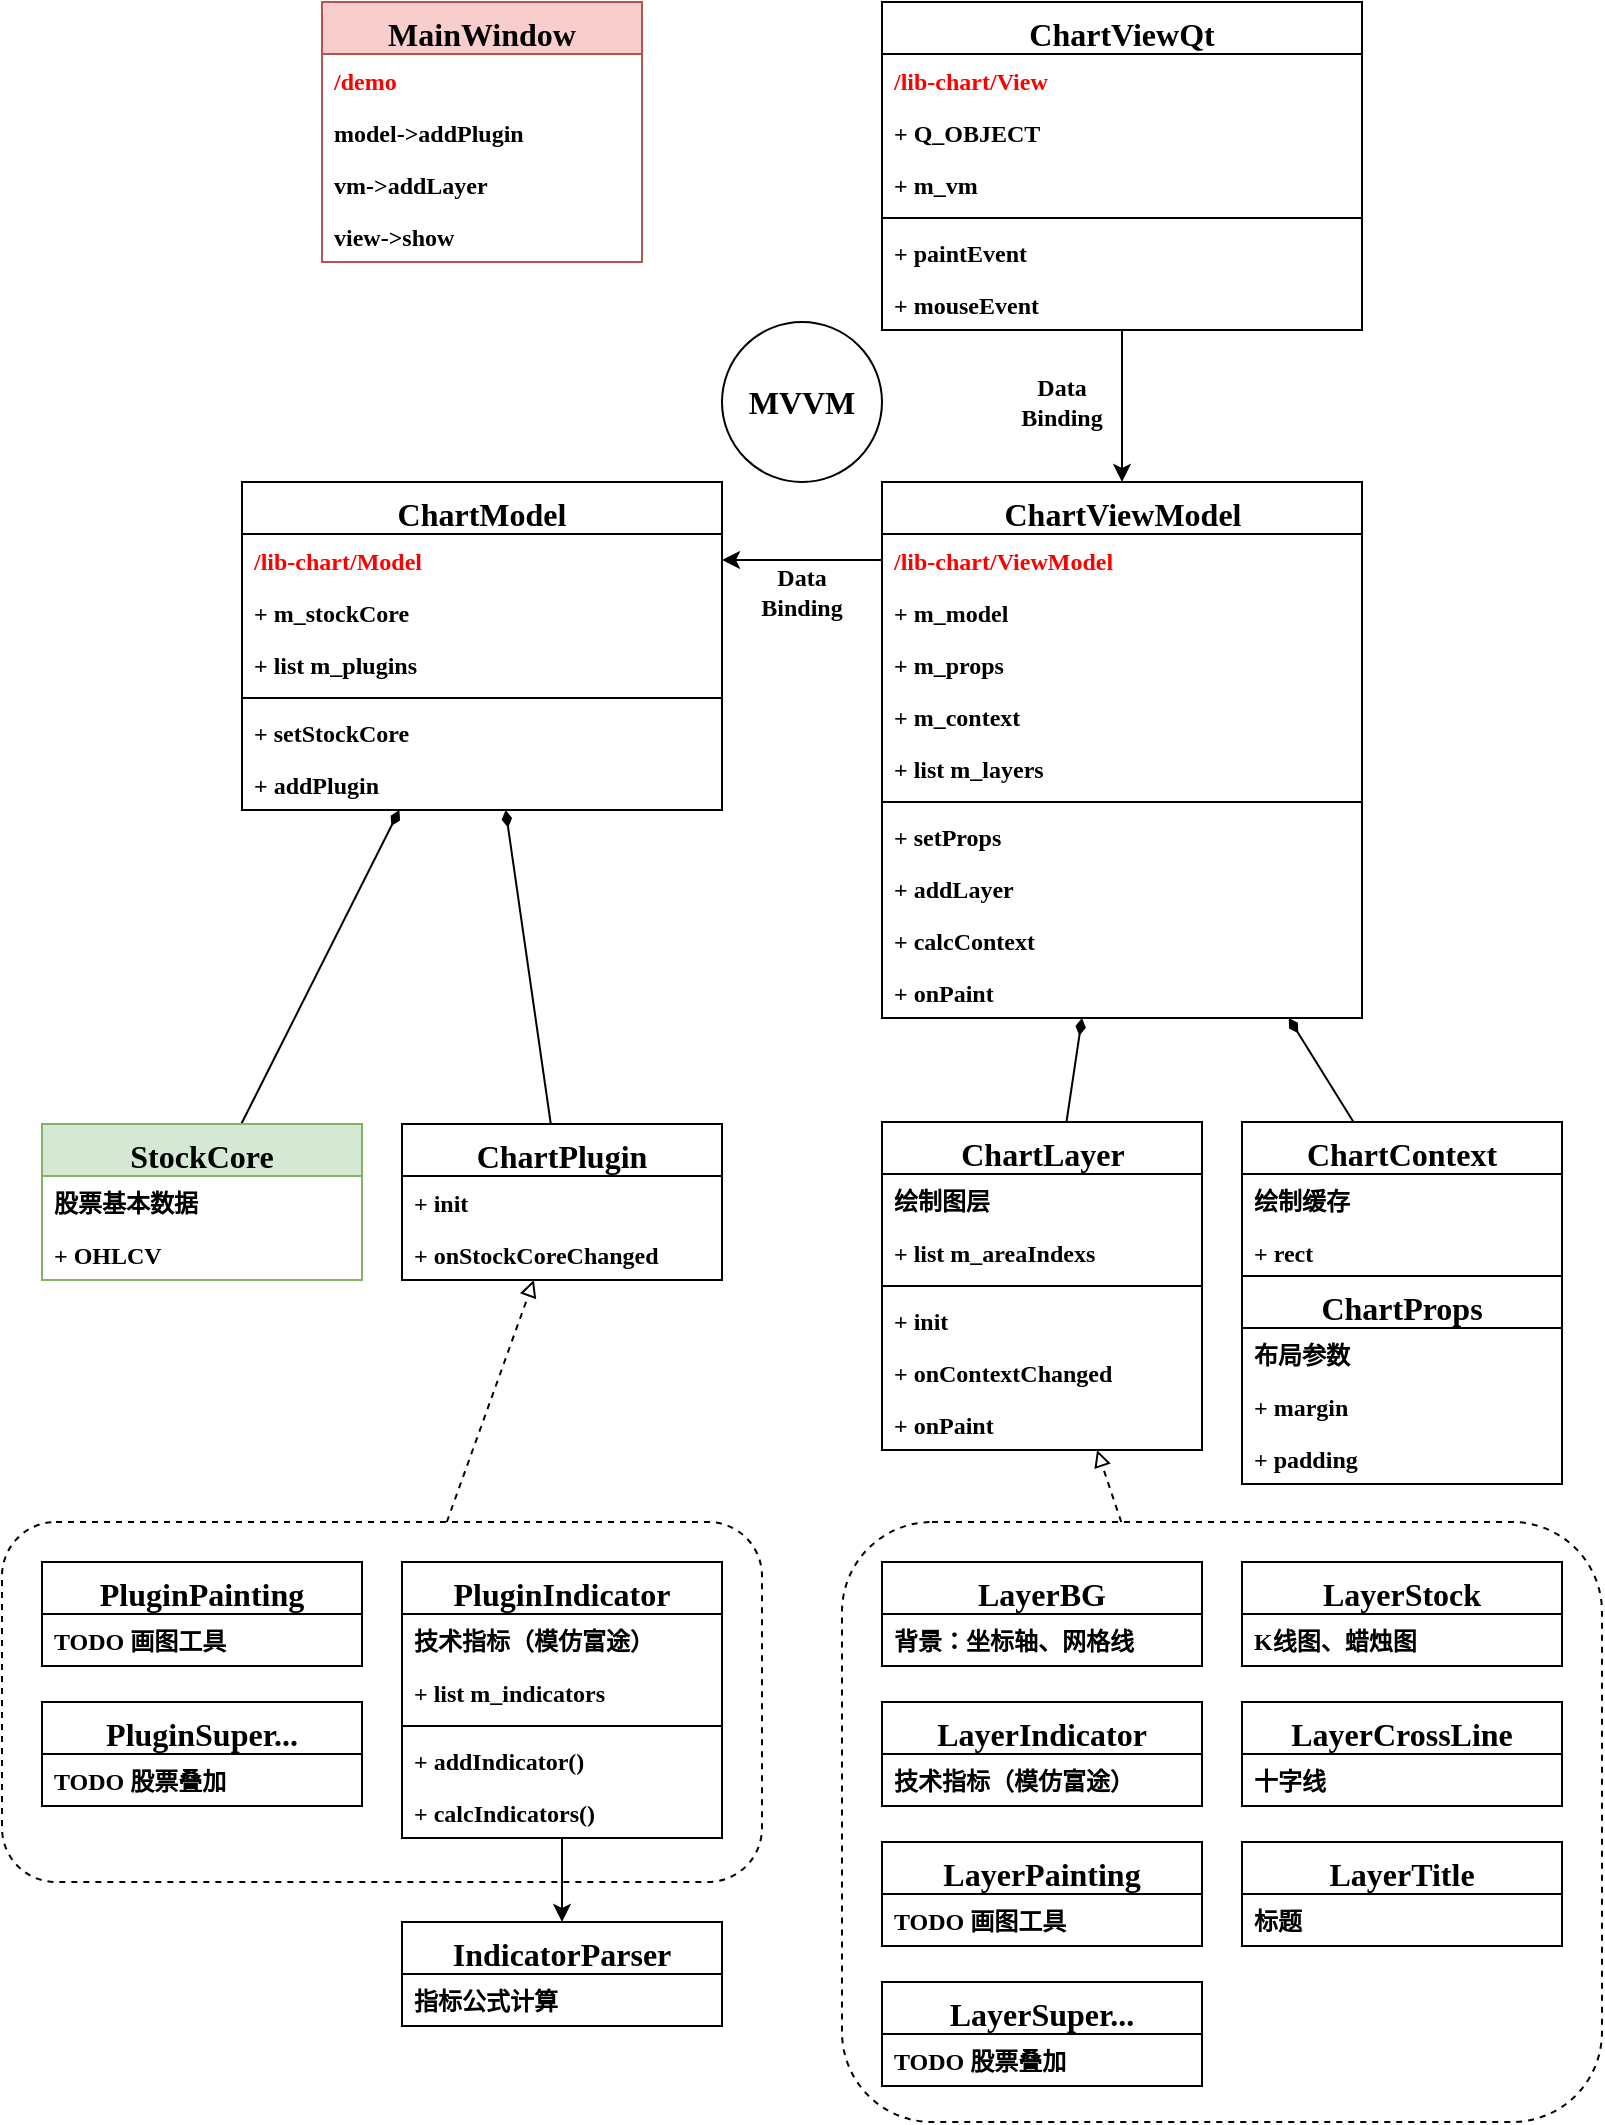 <mxfile version="20.8.16" type="device"><diagram id="OxLUvv9R1Q_fNie7g9IL" name="第 1 页"><mxGraphModel dx="1339" dy="868" grid="1" gridSize="10" guides="1" tooltips="1" connect="1" arrows="1" fold="1" page="1" pageScale="1" pageWidth="827" pageHeight="1169" background="#ffffff" math="0" shadow="0"><root><mxCell id="0"/><mxCell id="1" parent="0"/><mxCell id="dZIWXUb1Ma_gfkpm0XGD-40" style="edgeStyle=none;rounded=0;orthogonalLoop=1;jettySize=auto;html=1;dashed=1;endArrow=block;endFill=0;fontFamily=微软雅黑;fontStyle=1" parent="1" source="Jx--1LyCdlOMn9CfVuIm-120" target="Jx--1LyCdlOMn9CfVuIm-84" edge="1"><mxGeometry relative="1" as="geometry"/></mxCell><mxCell id="Jx--1LyCdlOMn9CfVuIm-120" value="" style="rounded=1;whiteSpace=wrap;html=1;labelBackgroundColor=none;dashed=1;fontFamily=微软雅黑;fontStyle=1;fillColor=none;" parent="1" vertex="1"><mxGeometry x="460" y="800" width="380" height="300" as="geometry"/></mxCell><mxCell id="dZIWXUb1Ma_gfkpm0XGD-38" style="edgeStyle=none;rounded=0;orthogonalLoop=1;jettySize=auto;html=1;endArrow=block;endFill=0;dashed=1;fontFamily=微软雅黑;fontStyle=1" parent="1" source="Jx--1LyCdlOMn9CfVuIm-77" target="x92rDyIkl2Hdk8rhzTcv-103" edge="1"><mxGeometry relative="1" as="geometry"/></mxCell><mxCell id="Jx--1LyCdlOMn9CfVuIm-77" value="" style="rounded=1;whiteSpace=wrap;html=1;labelBackgroundColor=none;dashed=1;fontFamily=微软雅黑;fontStyle=1;fillColor=none;" parent="1" vertex="1"><mxGeometry x="40" y="800" width="380" height="180" as="geometry"/></mxCell><mxCell id="x92rDyIkl2Hdk8rhzTcv-42" value="ChartModel" style="swimlane;fontStyle=1;align=center;verticalAlign=top;childLayout=stackLayout;horizontal=1;startSize=26;horizontalStack=0;resizeParent=1;resizeParentMax=0;resizeLast=0;collapsible=1;marginBottom=0;fontSize=16;fontFamily=微软雅黑;" parent="1" vertex="1"><mxGeometry x="160" y="280" width="240" height="164" as="geometry"/></mxCell><mxCell id="x92rDyIkl2Hdk8rhzTcv-43" value="/lib-chart/Model" style="text;align=left;verticalAlign=top;spacingLeft=4;spacingRight=4;overflow=hidden;rotatable=0;points=[[0,0.5],[1,0.5]];portConstraint=eastwest;fontColor=#FF0000;fontFamily=微软雅黑;fontStyle=1" parent="x92rDyIkl2Hdk8rhzTcv-42" vertex="1"><mxGeometry y="26" width="240" height="26" as="geometry"/></mxCell><mxCell id="h1DoYMgi9d51SoZy6B5H-12" value="+ m_stockCore" style="text;align=left;verticalAlign=top;spacingLeft=4;spacingRight=4;overflow=hidden;rotatable=0;points=[[0,0.5],[1,0.5]];portConstraint=eastwest;fontFamily=微软雅黑;fontStyle=1" parent="x92rDyIkl2Hdk8rhzTcv-42" vertex="1"><mxGeometry y="52" width="240" height="26" as="geometry"/></mxCell><mxCell id="x92rDyIkl2Hdk8rhzTcv-47" value="+ list m_plugins" style="text;align=left;verticalAlign=top;spacingLeft=4;spacingRight=4;overflow=hidden;rotatable=0;points=[[0,0.5],[1,0.5]];portConstraint=eastwest;fontFamily=微软雅黑;fontStyle=1" parent="x92rDyIkl2Hdk8rhzTcv-42" vertex="1"><mxGeometry y="78" width="240" height="26" as="geometry"/></mxCell><mxCell id="x92rDyIkl2Hdk8rhzTcv-44" value="" style="line;strokeWidth=1;align=left;verticalAlign=middle;spacingTop=-1;spacingLeft=3;spacingRight=3;rotatable=0;labelPosition=right;points=[];portConstraint=eastwest;fontFamily=微软雅黑;fontStyle=1" parent="x92rDyIkl2Hdk8rhzTcv-42" vertex="1"><mxGeometry y="104" width="240" height="8" as="geometry"/></mxCell><mxCell id="Jx--1LyCdlOMn9CfVuIm-8" value="+ setStockCore" style="text;align=left;verticalAlign=top;spacingLeft=4;spacingRight=4;overflow=hidden;rotatable=0;points=[[0,0.5],[1,0.5]];portConstraint=eastwest;fontFamily=微软雅黑;fontStyle=1" parent="x92rDyIkl2Hdk8rhzTcv-42" vertex="1"><mxGeometry y="112" width="240" height="26" as="geometry"/></mxCell><mxCell id="Jx--1LyCdlOMn9CfVuIm-9" value="+ addPlugin" style="text;align=left;verticalAlign=top;spacingLeft=4;spacingRight=4;overflow=hidden;rotatable=0;points=[[0,0.5],[1,0.5]];portConstraint=eastwest;fontFamily=微软雅黑;fontStyle=1" parent="x92rDyIkl2Hdk8rhzTcv-42" vertex="1"><mxGeometry y="138" width="240" height="26" as="geometry"/></mxCell><mxCell id="dZIWXUb1Ma_gfkpm0XGD-36" style="edgeStyle=none;rounded=0;orthogonalLoop=1;jettySize=auto;html=1;endArrow=diamondThin;endFill=1;fontFamily=微软雅黑;fontStyle=1" parent="1" source="x92rDyIkl2Hdk8rhzTcv-52" target="x92rDyIkl2Hdk8rhzTcv-139" edge="1"><mxGeometry relative="1" as="geometry"/></mxCell><mxCell id="x92rDyIkl2Hdk8rhzTcv-52" value="ChartContext" style="swimlane;fontStyle=1;align=center;verticalAlign=top;childLayout=stackLayout;horizontal=1;startSize=26;horizontalStack=0;resizeParent=1;resizeParentMax=0;resizeLast=0;collapsible=1;marginBottom=0;fontSize=16;fontFamily=微软雅黑;" parent="1" vertex="1"><mxGeometry x="660" y="600" width="160" height="78" as="geometry"/></mxCell><mxCell id="x92rDyIkl2Hdk8rhzTcv-53" value="绘制缓存" style="text;align=left;verticalAlign=top;spacingLeft=4;spacingRight=4;overflow=hidden;rotatable=0;points=[[0,0.5],[1,0.5]];portConstraint=eastwest;fontFamily=微软雅黑;fontStyle=1" parent="x92rDyIkl2Hdk8rhzTcv-52" vertex="1"><mxGeometry y="26" width="160" height="26" as="geometry"/></mxCell><mxCell id="Jx--1LyCdlOMn9CfVuIm-75" value="+ rect" style="text;align=left;verticalAlign=top;spacingLeft=4;spacingRight=4;overflow=hidden;rotatable=0;points=[[0,0.5],[1,0.5]];portConstraint=eastwest;fontFamily=微软雅黑;fontStyle=1" parent="x92rDyIkl2Hdk8rhzTcv-52" vertex="1"><mxGeometry y="52" width="160" height="26" as="geometry"/></mxCell><mxCell id="x92rDyIkl2Hdk8rhzTcv-89" value="ChartProps" style="swimlane;fontStyle=1;align=center;verticalAlign=top;childLayout=stackLayout;horizontal=1;startSize=26;horizontalStack=0;resizeParent=1;resizeParentMax=0;resizeLast=0;collapsible=1;marginBottom=0;fontSize=16;fontFamily=微软雅黑;" parent="1" vertex="1"><mxGeometry x="660" y="677" width="160" height="104" as="geometry"/></mxCell><mxCell id="x92rDyIkl2Hdk8rhzTcv-91" value="布局参数" style="text;align=left;verticalAlign=top;spacingLeft=4;spacingRight=4;overflow=hidden;rotatable=0;points=[[0,0.5],[1,0.5]];portConstraint=eastwest;fontFamily=微软雅黑;fontStyle=1" parent="x92rDyIkl2Hdk8rhzTcv-89" vertex="1"><mxGeometry y="26" width="160" height="26" as="geometry"/></mxCell><mxCell id="Jx--1LyCdlOMn9CfVuIm-74" value="+ margin" style="text;align=left;verticalAlign=top;spacingLeft=4;spacingRight=4;overflow=hidden;rotatable=0;points=[[0,0.5],[1,0.5]];portConstraint=eastwest;fontFamily=微软雅黑;fontStyle=1" parent="x92rDyIkl2Hdk8rhzTcv-89" vertex="1"><mxGeometry y="52" width="160" height="26" as="geometry"/></mxCell><mxCell id="Jx--1LyCdlOMn9CfVuIm-18" value="+ padding" style="text;align=left;verticalAlign=top;spacingLeft=4;spacingRight=4;overflow=hidden;rotatable=0;points=[[0,0.5],[1,0.5]];portConstraint=eastwest;fontFamily=微软雅黑;fontStyle=1" parent="x92rDyIkl2Hdk8rhzTcv-89" vertex="1"><mxGeometry y="78" width="160" height="26" as="geometry"/></mxCell><mxCell id="dZIWXUb1Ma_gfkpm0XGD-33" style="edgeStyle=none;rounded=0;orthogonalLoop=1;jettySize=auto;html=1;endArrow=diamondThin;endFill=1;fontFamily=微软雅黑;fontStyle=1" parent="1" source="x92rDyIkl2Hdk8rhzTcv-103" target="x92rDyIkl2Hdk8rhzTcv-42" edge="1"><mxGeometry relative="1" as="geometry"/></mxCell><mxCell id="x92rDyIkl2Hdk8rhzTcv-103" value="ChartPlugin" style="swimlane;fontStyle=1;align=center;verticalAlign=top;childLayout=stackLayout;horizontal=1;startSize=26;horizontalStack=0;resizeParent=1;resizeParentMax=0;resizeLast=0;collapsible=1;marginBottom=0;fontSize=16;fontFamily=微软雅黑;" parent="1" vertex="1"><mxGeometry x="240" y="601" width="160" height="78" as="geometry"/></mxCell><mxCell id="Jx--1LyCdlOMn9CfVuIm-72" value="+ init" style="text;align=left;verticalAlign=top;spacingLeft=4;spacingRight=4;overflow=hidden;rotatable=0;points=[[0,0.5],[1,0.5]];portConstraint=eastwest;fontFamily=微软雅黑;fontStyle=1" parent="x92rDyIkl2Hdk8rhzTcv-103" vertex="1"><mxGeometry y="26" width="160" height="26" as="geometry"/></mxCell><mxCell id="x92rDyIkl2Hdk8rhzTcv-108" value="+ onStockCoreChanged" style="text;align=left;verticalAlign=top;spacingLeft=4;spacingRight=4;overflow=hidden;rotatable=0;points=[[0,0.5],[1,0.5]];portConstraint=eastwest;fontFamily=微软雅黑;fontStyle=1" parent="x92rDyIkl2Hdk8rhzTcv-103" vertex="1"><mxGeometry y="52" width="160" height="26" as="geometry"/></mxCell><mxCell id="dZIWXUb1Ma_gfkpm0XGD-34" style="edgeStyle=none;rounded=0;orthogonalLoop=1;jettySize=auto;html=1;endArrow=diamondThin;endFill=1;fontFamily=微软雅黑;fontStyle=1" parent="1" source="x92rDyIkl2Hdk8rhzTcv-112" target="x92rDyIkl2Hdk8rhzTcv-42" edge="1"><mxGeometry relative="1" as="geometry"/></mxCell><mxCell id="x92rDyIkl2Hdk8rhzTcv-112" value="StockCore" style="swimlane;fontStyle=1;align=center;verticalAlign=top;childLayout=stackLayout;horizontal=1;startSize=26;horizontalStack=0;resizeParent=1;resizeParentMax=0;resizeLast=0;collapsible=1;marginBottom=0;fontSize=16;fillColor=#d5e8d4;strokeColor=#82b366;fontFamily=微软雅黑;" parent="1" vertex="1"><mxGeometry x="60" y="601" width="160" height="78" as="geometry"/></mxCell><mxCell id="x92rDyIkl2Hdk8rhzTcv-113" value="股票基本数据" style="text;align=left;verticalAlign=top;spacingLeft=4;spacingRight=4;overflow=hidden;rotatable=0;points=[[0,0.5],[1,0.5]];portConstraint=eastwest;fontFamily=微软雅黑;fontStyle=1" parent="x92rDyIkl2Hdk8rhzTcv-112" vertex="1"><mxGeometry y="26" width="160" height="26" as="geometry"/></mxCell><mxCell id="Jx--1LyCdlOMn9CfVuIm-73" value="+ OHLCV" style="text;align=left;verticalAlign=top;spacingLeft=4;spacingRight=4;overflow=hidden;rotatable=0;points=[[0,0.5],[1,0.5]];portConstraint=eastwest;fontFamily=微软雅黑;fontStyle=1" parent="x92rDyIkl2Hdk8rhzTcv-112" vertex="1"><mxGeometry y="52" width="160" height="26" as="geometry"/></mxCell><mxCell id="x92rDyIkl2Hdk8rhzTcv-139" value="ChartViewModel" style="swimlane;fontStyle=1;align=center;verticalAlign=top;childLayout=stackLayout;horizontal=1;startSize=26;horizontalStack=0;resizeParent=1;resizeParentMax=0;resizeLast=0;collapsible=1;marginBottom=0;fontSize=16;html=1;fontFamily=微软雅黑;" parent="1" vertex="1"><mxGeometry x="480" y="280" width="240" height="268" as="geometry"/></mxCell><mxCell id="h1DoYMgi9d51SoZy6B5H-13" value="/lib-chart/ViewModel" style="text;align=left;verticalAlign=top;spacingLeft=4;spacingRight=4;overflow=hidden;rotatable=0;points=[[0,0.5],[1,0.5]];portConstraint=eastwest;fontColor=#FF0000;fontFamily=微软雅黑;fontStyle=1" parent="x92rDyIkl2Hdk8rhzTcv-139" vertex="1"><mxGeometry y="26" width="240" height="26" as="geometry"/></mxCell><mxCell id="x92rDyIkl2Hdk8rhzTcv-140" value="+ m_model" style="text;align=left;verticalAlign=top;spacingLeft=4;spacingRight=4;overflow=hidden;rotatable=0;points=[[0,0.5],[1,0.5]];portConstraint=eastwest;fontFamily=微软雅黑;fontStyle=1" parent="x92rDyIkl2Hdk8rhzTcv-139" vertex="1"><mxGeometry y="52" width="240" height="26" as="geometry"/></mxCell><mxCell id="Jx--1LyCdlOMn9CfVuIm-16" value="+ m_props" style="text;align=left;verticalAlign=top;spacingLeft=4;spacingRight=4;overflow=hidden;rotatable=0;points=[[0,0.5],[1,0.5]];portConstraint=eastwest;fontFamily=微软雅黑;fontStyle=1" parent="x92rDyIkl2Hdk8rhzTcv-139" vertex="1"><mxGeometry y="78" width="240" height="26" as="geometry"/></mxCell><mxCell id="Jx--1LyCdlOMn9CfVuIm-17" value="+ m_context" style="text;align=left;verticalAlign=top;spacingLeft=4;spacingRight=4;overflow=hidden;rotatable=0;points=[[0,0.5],[1,0.5]];portConstraint=eastwest;fontFamily=微软雅黑;fontStyle=1" parent="x92rDyIkl2Hdk8rhzTcv-139" vertex="1"><mxGeometry y="104" width="240" height="26" as="geometry"/></mxCell><mxCell id="Jx--1LyCdlOMn9CfVuIm-22" value="+ list m_layers" style="text;align=left;verticalAlign=top;spacingLeft=4;spacingRight=4;overflow=hidden;rotatable=0;points=[[0,0.5],[1,0.5]];portConstraint=eastwest;fontFamily=微软雅黑;fontStyle=1" parent="x92rDyIkl2Hdk8rhzTcv-139" vertex="1"><mxGeometry y="130" width="240" height="26" as="geometry"/></mxCell><mxCell id="x92rDyIkl2Hdk8rhzTcv-141" value="" style="line;strokeWidth=1;align=left;verticalAlign=middle;spacingTop=-1;spacingLeft=3;spacingRight=3;rotatable=0;labelPosition=right;points=[];portConstraint=eastwest;fontFamily=微软雅黑;fontStyle=1" parent="x92rDyIkl2Hdk8rhzTcv-139" vertex="1"><mxGeometry y="156" width="240" height="8" as="geometry"/></mxCell><mxCell id="x92rDyIkl2Hdk8rhzTcv-143" value="+ setProps" style="text;align=left;verticalAlign=top;spacingLeft=4;spacingRight=4;overflow=hidden;rotatable=0;points=[[0,0.5],[1,0.5]];portConstraint=eastwest;fontFamily=微软雅黑;fontStyle=1" parent="x92rDyIkl2Hdk8rhzTcv-139" vertex="1"><mxGeometry y="164" width="240" height="26" as="geometry"/></mxCell><mxCell id="Jx--1LyCdlOMn9CfVuIm-35" value="+ addLayer" style="text;align=left;verticalAlign=top;spacingLeft=4;spacingRight=4;overflow=hidden;rotatable=0;points=[[0,0.5],[1,0.5]];portConstraint=eastwest;fontFamily=微软雅黑;fontStyle=1" parent="x92rDyIkl2Hdk8rhzTcv-139" vertex="1"><mxGeometry y="190" width="240" height="26" as="geometry"/></mxCell><mxCell id="Jx--1LyCdlOMn9CfVuIm-36" value="+ calcContext" style="text;align=left;verticalAlign=top;spacingLeft=4;spacingRight=4;overflow=hidden;rotatable=0;points=[[0,0.5],[1,0.5]];portConstraint=eastwest;fontFamily=微软雅黑;fontStyle=1" parent="x92rDyIkl2Hdk8rhzTcv-139" vertex="1"><mxGeometry y="216" width="240" height="26" as="geometry"/></mxCell><mxCell id="Jx--1LyCdlOMn9CfVuIm-37" value="+ onPaint" style="text;align=left;verticalAlign=top;spacingLeft=4;spacingRight=4;overflow=hidden;rotatable=0;points=[[0,0.5],[1,0.5]];portConstraint=eastwest;fontFamily=微软雅黑;fontStyle=1" parent="x92rDyIkl2Hdk8rhzTcv-139" vertex="1"><mxGeometry y="242" width="240" height="26" as="geometry"/></mxCell><mxCell id="Jx--1LyCdlOMn9CfVuIm-81" style="edgeStyle=none;rounded=0;orthogonalLoop=1;jettySize=auto;html=1;fontColor=#000000;startArrow=none;startFill=0;fontFamily=微软雅黑;fontStyle=1" parent="1" source="Jx--1LyCdlOMn9CfVuIm-57" target="Jx--1LyCdlOMn9CfVuIm-79" edge="1"><mxGeometry relative="1" as="geometry"/></mxCell><mxCell id="Jx--1LyCdlOMn9CfVuIm-57" value="PluginIndicator" style="swimlane;fontStyle=1;align=center;verticalAlign=top;childLayout=stackLayout;horizontal=1;startSize=26;horizontalStack=0;resizeParent=1;resizeParentMax=0;resizeLast=0;collapsible=1;marginBottom=0;fontSize=16;fontFamily=微软雅黑;" parent="1" vertex="1"><mxGeometry x="240" y="820" width="160" height="138" as="geometry"/></mxCell><mxCell id="Jx--1LyCdlOMn9CfVuIm-58" value="技术指标（模仿富途）" style="text;align=left;verticalAlign=top;spacingLeft=4;spacingRight=4;overflow=hidden;rotatable=0;points=[[0,0.5],[1,0.5]];portConstraint=eastwest;fontFamily=微软雅黑;fontStyle=1" parent="Jx--1LyCdlOMn9CfVuIm-57" vertex="1"><mxGeometry y="26" width="160" height="26" as="geometry"/></mxCell><mxCell id="Jx--1LyCdlOMn9CfVuIm-71" value="+ list m_indicators" style="text;align=left;verticalAlign=top;spacingLeft=4;spacingRight=4;overflow=hidden;rotatable=0;points=[[0,0.5],[1,0.5]];portConstraint=eastwest;fontFamily=微软雅黑;fontStyle=1" parent="Jx--1LyCdlOMn9CfVuIm-57" vertex="1"><mxGeometry y="52" width="160" height="26" as="geometry"/></mxCell><mxCell id="Jx--1LyCdlOMn9CfVuIm-59" value="" style="line;strokeWidth=1;align=left;verticalAlign=middle;spacingTop=-1;spacingLeft=3;spacingRight=3;rotatable=0;labelPosition=right;points=[];portConstraint=eastwest;fontFamily=微软雅黑;fontStyle=1" parent="Jx--1LyCdlOMn9CfVuIm-57" vertex="1"><mxGeometry y="78" width="160" height="8" as="geometry"/></mxCell><mxCell id="Jx--1LyCdlOMn9CfVuIm-60" value="+ addIndicator()" style="text;align=left;verticalAlign=top;spacingLeft=4;spacingRight=4;overflow=hidden;rotatable=0;points=[[0,0.5],[1,0.5]];portConstraint=eastwest;fontFamily=微软雅黑;fontStyle=1" parent="Jx--1LyCdlOMn9CfVuIm-57" vertex="1"><mxGeometry y="86" width="160" height="26" as="geometry"/></mxCell><mxCell id="Jx--1LyCdlOMn9CfVuIm-62" value="+ calcIndicators()" style="text;align=left;verticalAlign=top;spacingLeft=4;spacingRight=4;overflow=hidden;rotatable=0;points=[[0,0.5],[1,0.5]];portConstraint=eastwest;fontFamily=微软雅黑;fontStyle=1" parent="Jx--1LyCdlOMn9CfVuIm-57" vertex="1"><mxGeometry y="112" width="160" height="26" as="geometry"/></mxCell><mxCell id="Jx--1LyCdlOMn9CfVuIm-63" value="PluginPainting" style="swimlane;fontStyle=1;align=center;verticalAlign=top;childLayout=stackLayout;horizontal=1;startSize=26;horizontalStack=0;resizeParent=1;resizeParentMax=0;resizeLast=0;collapsible=1;marginBottom=0;fontSize=16;fontFamily=微软雅黑;" parent="1" vertex="1"><mxGeometry x="60" y="820" width="160" height="52" as="geometry"/></mxCell><mxCell id="Jx--1LyCdlOMn9CfVuIm-64" value="TODO 画图工具" style="text;align=left;verticalAlign=top;spacingLeft=4;spacingRight=4;overflow=hidden;rotatable=0;points=[[0,0.5],[1,0.5]];portConstraint=eastwest;fontFamily=微软雅黑;fontStyle=1" parent="Jx--1LyCdlOMn9CfVuIm-63" vertex="1"><mxGeometry y="26" width="160" height="26" as="geometry"/></mxCell><mxCell id="Jx--1LyCdlOMn9CfVuIm-66" value="PluginSuper..." style="swimlane;fontStyle=1;align=center;verticalAlign=top;childLayout=stackLayout;horizontal=1;startSize=26;horizontalStack=0;resizeParent=1;resizeParentMax=0;resizeLast=0;collapsible=1;marginBottom=0;fontSize=16;fontFamily=微软雅黑;" parent="1" vertex="1"><mxGeometry x="60" y="890" width="160" height="52" as="geometry"/></mxCell><mxCell id="Jx--1LyCdlOMn9CfVuIm-67" value="TODO 股票叠加" style="text;align=left;verticalAlign=top;spacingLeft=4;spacingRight=4;overflow=hidden;rotatable=0;points=[[0,0.5],[1,0.5]];portConstraint=eastwest;fontFamily=微软雅黑;fontStyle=1" parent="Jx--1LyCdlOMn9CfVuIm-66" vertex="1"><mxGeometry y="26" width="160" height="26" as="geometry"/></mxCell><mxCell id="Jx--1LyCdlOMn9CfVuIm-79" value="IndicatorParser" style="swimlane;fontStyle=1;align=center;verticalAlign=top;childLayout=stackLayout;horizontal=1;startSize=26;horizontalStack=0;resizeParent=1;resizeParentMax=0;resizeLast=0;collapsible=1;marginBottom=0;fontSize=16;fontFamily=微软雅黑;" parent="1" vertex="1"><mxGeometry x="240" y="1000" width="160" height="52" as="geometry"/></mxCell><mxCell id="Jx--1LyCdlOMn9CfVuIm-80" value="指标公式计算" style="text;align=left;verticalAlign=top;spacingLeft=4;spacingRight=4;overflow=hidden;rotatable=0;points=[[0,0.5],[1,0.5]];portConstraint=eastwest;fontFamily=微软雅黑;fontStyle=1" parent="Jx--1LyCdlOMn9CfVuIm-79" vertex="1"><mxGeometry y="26" width="160" height="26" as="geometry"/></mxCell><mxCell id="dZIWXUb1Ma_gfkpm0XGD-35" style="edgeStyle=none;rounded=0;orthogonalLoop=1;jettySize=auto;html=1;endArrow=diamondThin;endFill=1;fontFamily=微软雅黑;fontStyle=1" parent="1" source="Jx--1LyCdlOMn9CfVuIm-84" target="x92rDyIkl2Hdk8rhzTcv-139" edge="1"><mxGeometry relative="1" as="geometry"/></mxCell><mxCell id="Jx--1LyCdlOMn9CfVuIm-84" value="ChartLayer" style="swimlane;fontStyle=1;align=center;verticalAlign=top;childLayout=stackLayout;horizontal=1;startSize=26;horizontalStack=0;resizeParent=1;resizeParentMax=0;resizeLast=0;collapsible=1;marginBottom=0;fontSize=16;html=1;fontFamily=微软雅黑;" parent="1" vertex="1"><mxGeometry x="480" y="600" width="160" height="164" as="geometry"/></mxCell><mxCell id="Jx--1LyCdlOMn9CfVuIm-85" value="绘制图层" style="text;align=left;verticalAlign=top;spacingLeft=4;spacingRight=4;overflow=hidden;rotatable=0;points=[[0,0.5],[1,0.5]];portConstraint=eastwest;fontFamily=微软雅黑;fontStyle=1" parent="Jx--1LyCdlOMn9CfVuIm-84" vertex="1"><mxGeometry y="26" width="160" height="26" as="geometry"/></mxCell><mxCell id="Jx--1LyCdlOMn9CfVuIm-86" value="+ list m_areaIndexs" style="text;align=left;verticalAlign=top;spacingLeft=4;spacingRight=4;overflow=hidden;rotatable=0;points=[[0,0.5],[1,0.5]];portConstraint=eastwest;fontFamily=微软雅黑;fontStyle=1" parent="Jx--1LyCdlOMn9CfVuIm-84" vertex="1"><mxGeometry y="52" width="160" height="26" as="geometry"/></mxCell><mxCell id="Jx--1LyCdlOMn9CfVuIm-89" value="" style="line;strokeWidth=1;align=left;verticalAlign=middle;spacingTop=-1;spacingLeft=3;spacingRight=3;rotatable=0;labelPosition=right;points=[];portConstraint=eastwest;fontFamily=微软雅黑;fontStyle=1" parent="Jx--1LyCdlOMn9CfVuIm-84" vertex="1"><mxGeometry y="78" width="160" height="8" as="geometry"/></mxCell><mxCell id="Jx--1LyCdlOMn9CfVuIm-92" value="+ init" style="text;align=left;verticalAlign=top;spacingLeft=4;spacingRight=4;overflow=hidden;rotatable=0;points=[[0,0.5],[1,0.5]];portConstraint=eastwest;fontFamily=微软雅黑;fontStyle=1" parent="Jx--1LyCdlOMn9CfVuIm-84" vertex="1"><mxGeometry y="86" width="160" height="26" as="geometry"/></mxCell><mxCell id="Jx--1LyCdlOMn9CfVuIm-93" value="+ onContextChanged" style="text;align=left;verticalAlign=top;spacingLeft=4;spacingRight=4;overflow=hidden;rotatable=0;points=[[0,0.5],[1,0.5]];portConstraint=eastwest;fontFamily=微软雅黑;fontStyle=1" parent="Jx--1LyCdlOMn9CfVuIm-84" vertex="1"><mxGeometry y="112" width="160" height="26" as="geometry"/></mxCell><mxCell id="Jx--1LyCdlOMn9CfVuIm-94" value="+ onPaint" style="text;align=left;verticalAlign=top;spacingLeft=4;spacingRight=4;overflow=hidden;rotatable=0;points=[[0,0.5],[1,0.5]];portConstraint=eastwest;fontFamily=微软雅黑;fontStyle=1" parent="Jx--1LyCdlOMn9CfVuIm-84" vertex="1"><mxGeometry y="138" width="160" height="26" as="geometry"/></mxCell><mxCell id="Jx--1LyCdlOMn9CfVuIm-98" value="LayerBG" style="swimlane;fontStyle=1;align=center;verticalAlign=top;childLayout=stackLayout;horizontal=1;startSize=26;horizontalStack=0;resizeParent=1;resizeParentMax=0;resizeLast=0;collapsible=1;marginBottom=0;fontSize=16;fontFamily=微软雅黑;" parent="1" vertex="1"><mxGeometry x="480" y="820" width="160" height="52" as="geometry"/></mxCell><mxCell id="Jx--1LyCdlOMn9CfVuIm-99" value="背景：坐标轴、网格线" style="text;align=left;verticalAlign=top;spacingLeft=4;spacingRight=4;overflow=hidden;rotatable=0;points=[[0,0.5],[1,0.5]];portConstraint=eastwest;fontFamily=微软雅黑;fontStyle=1" parent="Jx--1LyCdlOMn9CfVuIm-98" vertex="1"><mxGeometry y="26" width="160" height="26" as="geometry"/></mxCell><mxCell id="Jx--1LyCdlOMn9CfVuIm-100" value="LayerStock" style="swimlane;fontStyle=1;align=center;verticalAlign=top;childLayout=stackLayout;horizontal=1;startSize=26;horizontalStack=0;resizeParent=1;resizeParentMax=0;resizeLast=0;collapsible=1;marginBottom=0;fontSize=16;fontFamily=微软雅黑;" parent="1" vertex="1"><mxGeometry x="660" y="820" width="160" height="52" as="geometry"/></mxCell><mxCell id="Jx--1LyCdlOMn9CfVuIm-101" value="K线图、蜡烛图" style="text;align=left;verticalAlign=top;spacingLeft=4;spacingRight=4;overflow=hidden;rotatable=0;points=[[0,0.5],[1,0.5]];portConstraint=eastwest;fontFamily=微软雅黑;fontStyle=1" parent="Jx--1LyCdlOMn9CfVuIm-100" vertex="1"><mxGeometry y="26" width="160" height="26" as="geometry"/></mxCell><mxCell id="Jx--1LyCdlOMn9CfVuIm-102" value="LayerSuper..." style="swimlane;fontStyle=1;align=center;verticalAlign=top;childLayout=stackLayout;horizontal=1;startSize=26;horizontalStack=0;resizeParent=1;resizeParentMax=0;resizeLast=0;collapsible=1;marginBottom=0;fontSize=16;fontFamily=微软雅黑;" parent="1" vertex="1"><mxGeometry x="480" y="1030" width="160" height="52" as="geometry"/></mxCell><mxCell id="Jx--1LyCdlOMn9CfVuIm-103" value="TODO 股票叠加" style="text;align=left;verticalAlign=top;spacingLeft=4;spacingRight=4;overflow=hidden;rotatable=0;points=[[0,0.5],[1,0.5]];portConstraint=eastwest;fontFamily=微软雅黑;fontStyle=1" parent="Jx--1LyCdlOMn9CfVuIm-102" vertex="1"><mxGeometry y="26" width="160" height="26" as="geometry"/></mxCell><mxCell id="Jx--1LyCdlOMn9CfVuIm-106" value="LayerCrossLine" style="swimlane;fontStyle=1;align=center;verticalAlign=top;childLayout=stackLayout;horizontal=1;startSize=26;horizontalStack=0;resizeParent=1;resizeParentMax=0;resizeLast=0;collapsible=1;marginBottom=0;fontSize=16;fontFamily=微软雅黑;" parent="1" vertex="1"><mxGeometry x="660" y="890" width="160" height="52" as="geometry"/></mxCell><mxCell id="Jx--1LyCdlOMn9CfVuIm-107" value="十字线" style="text;align=left;verticalAlign=top;spacingLeft=4;spacingRight=4;overflow=hidden;rotatable=0;points=[[0,0.5],[1,0.5]];portConstraint=eastwest;fontFamily=微软雅黑;fontStyle=1" parent="Jx--1LyCdlOMn9CfVuIm-106" vertex="1"><mxGeometry y="26" width="160" height="26" as="geometry"/></mxCell><mxCell id="Jx--1LyCdlOMn9CfVuIm-108" value="LayerPainting" style="swimlane;fontStyle=1;align=center;verticalAlign=top;childLayout=stackLayout;horizontal=1;startSize=26;horizontalStack=0;resizeParent=1;resizeParentMax=0;resizeLast=0;collapsible=1;marginBottom=0;fontSize=16;fontFamily=微软雅黑;" parent="1" vertex="1"><mxGeometry x="480" y="960" width="160" height="52" as="geometry"/></mxCell><mxCell id="Jx--1LyCdlOMn9CfVuIm-109" value="TODO 画图工具" style="text;align=left;verticalAlign=top;spacingLeft=4;spacingRight=4;overflow=hidden;rotatable=0;points=[[0,0.5],[1,0.5]];portConstraint=eastwest;fontFamily=微软雅黑;fontStyle=1" parent="Jx--1LyCdlOMn9CfVuIm-108" vertex="1"><mxGeometry y="26" width="160" height="26" as="geometry"/></mxCell><mxCell id="Jx--1LyCdlOMn9CfVuIm-110" value="LayerIndicator" style="swimlane;fontStyle=1;align=center;verticalAlign=top;childLayout=stackLayout;horizontal=1;startSize=26;horizontalStack=0;resizeParent=1;resizeParentMax=0;resizeLast=0;collapsible=1;marginBottom=0;fontSize=16;fontFamily=微软雅黑;" parent="1" vertex="1"><mxGeometry x="480" y="890" width="160" height="52" as="geometry"/></mxCell><mxCell id="Jx--1LyCdlOMn9CfVuIm-111" value="技术指标（模仿富途）" style="text;align=left;verticalAlign=top;spacingLeft=4;spacingRight=4;overflow=hidden;rotatable=0;points=[[0,0.5],[1,0.5]];portConstraint=eastwest;fontFamily=微软雅黑;fontStyle=1" parent="Jx--1LyCdlOMn9CfVuIm-110" vertex="1"><mxGeometry y="26" width="160" height="26" as="geometry"/></mxCell><mxCell id="Jx--1LyCdlOMn9CfVuIm-118" value="LayerTitle" style="swimlane;fontStyle=1;align=center;verticalAlign=top;childLayout=stackLayout;horizontal=1;startSize=26;horizontalStack=0;resizeParent=1;resizeParentMax=0;resizeLast=0;collapsible=1;marginBottom=0;fontSize=16;fontFamily=微软雅黑;" parent="1" vertex="1"><mxGeometry x="660" y="960" width="160" height="52" as="geometry"/></mxCell><mxCell id="Jx--1LyCdlOMn9CfVuIm-119" value="标题" style="text;align=left;verticalAlign=top;spacingLeft=4;spacingRight=4;overflow=hidden;rotatable=0;points=[[0,0.5],[1,0.5]];portConstraint=eastwest;fontFamily=微软雅黑;fontStyle=1" parent="Jx--1LyCdlOMn9CfVuIm-118" vertex="1"><mxGeometry y="26" width="160" height="26" as="geometry"/></mxCell><mxCell id="Jx--1LyCdlOMn9CfVuIm-134" value="MainWindow" style="swimlane;fontStyle=1;align=center;verticalAlign=top;childLayout=stackLayout;horizontal=1;startSize=26;horizontalStack=0;resizeParent=1;resizeParentMax=0;resizeLast=0;collapsible=1;marginBottom=0;fontSize=16;fontFamily=微软雅黑;fillColor=#f8cecc;strokeColor=#b85450;" parent="1" vertex="1"><mxGeometry x="200" y="40" width="160" height="130" as="geometry"/></mxCell><mxCell id="x92rDyIkl2Hdk8rhzTcv-99" value="/demo" style="text;align=left;verticalAlign=top;spacingLeft=4;spacingRight=4;overflow=hidden;rotatable=0;points=[[0,0.5],[1,0.5]];portConstraint=eastwest;fontColor=#FF0000;fontFamily=微软雅黑;fontStyle=1" parent="Jx--1LyCdlOMn9CfVuIm-134" vertex="1"><mxGeometry y="26" width="160" height="26" as="geometry"/></mxCell><mxCell id="Jx--1LyCdlOMn9CfVuIm-135" value="model-&gt;addPlugin" style="text;align=left;verticalAlign=top;spacingLeft=4;spacingRight=4;overflow=hidden;rotatable=0;points=[[0,0.5],[1,0.5]];portConstraint=eastwest;fontFamily=微软雅黑;fontStyle=1" parent="Jx--1LyCdlOMn9CfVuIm-134" vertex="1"><mxGeometry y="52" width="160" height="26" as="geometry"/></mxCell><mxCell id="Jx--1LyCdlOMn9CfVuIm-136" value="vm-&gt;addLayer" style="text;align=left;verticalAlign=top;spacingLeft=4;spacingRight=4;overflow=hidden;rotatable=0;points=[[0,0.5],[1,0.5]];portConstraint=eastwest;fontFamily=微软雅黑;fontStyle=1" parent="Jx--1LyCdlOMn9CfVuIm-134" vertex="1"><mxGeometry y="78" width="160" height="26" as="geometry"/></mxCell><mxCell id="N_CqY9B0u618gefhGetF-28" value="view-&gt;show" style="text;align=left;verticalAlign=top;spacingLeft=4;spacingRight=4;overflow=hidden;rotatable=0;points=[[0,0.5],[1,0.5]];portConstraint=eastwest;fontFamily=微软雅黑;fontStyle=1" parent="Jx--1LyCdlOMn9CfVuIm-134" vertex="1"><mxGeometry y="104" width="160" height="26" as="geometry"/></mxCell><mxCell id="h1DoYMgi9d51SoZy6B5H-24" style="edgeStyle=none;rounded=0;orthogonalLoop=1;jettySize=auto;html=1;exitX=0;exitY=0.5;exitDx=0;exitDy=0;entryX=1;entryY=0.5;entryDx=0;entryDy=0;fontColor=#FF0000;" parent="1" source="h1DoYMgi9d51SoZy6B5H-13" target="x92rDyIkl2Hdk8rhzTcv-43" edge="1"><mxGeometry relative="1" as="geometry"/></mxCell><mxCell id="N_CqY9B0u618gefhGetF-30" style="edgeStyle=none;rounded=0;orthogonalLoop=1;jettySize=auto;html=1;entryX=0.5;entryY=0;entryDx=0;entryDy=0;fontFamily=微软雅黑;fontSize=16;" parent="1" source="N_CqY9B0u618gefhGetF-1" target="x92rDyIkl2Hdk8rhzTcv-139" edge="1"><mxGeometry relative="1" as="geometry"/></mxCell><mxCell id="N_CqY9B0u618gefhGetF-1" value="ChartViewQt" style="swimlane;fontStyle=1;align=center;verticalAlign=top;childLayout=stackLayout;horizontal=1;startSize=26;horizontalStack=0;resizeParent=1;resizeParentMax=0;resizeLast=0;collapsible=1;marginBottom=0;fontSize=16;fontFamily=微软雅黑;" parent="1" vertex="1"><mxGeometry x="480" y="40" width="240" height="164" as="geometry"/></mxCell><mxCell id="N_CqY9B0u618gefhGetF-2" value="/lib-chart/View" style="text;align=left;verticalAlign=top;spacingLeft=4;spacingRight=4;overflow=hidden;rotatable=0;points=[[0,0.5],[1,0.5]];portConstraint=eastwest;fontColor=#FF0000;fontFamily=微软雅黑;fontStyle=1" parent="N_CqY9B0u618gefhGetF-1" vertex="1"><mxGeometry y="26" width="240" height="26" as="geometry"/></mxCell><mxCell id="N_CqY9B0u618gefhGetF-3" value="+ Q_OBJECT" style="text;align=left;verticalAlign=top;spacingLeft=4;spacingRight=4;overflow=hidden;rotatable=0;points=[[0,0.5],[1,0.5]];portConstraint=eastwest;fontFamily=微软雅黑;fontStyle=1" parent="N_CqY9B0u618gefhGetF-1" vertex="1"><mxGeometry y="52" width="240" height="26" as="geometry"/></mxCell><mxCell id="N_CqY9B0u618gefhGetF-8" value="+ m_vm" style="text;align=left;verticalAlign=top;spacingLeft=4;spacingRight=4;overflow=hidden;rotatable=0;points=[[0,0.5],[1,0.5]];portConstraint=eastwest;fontFamily=微软雅黑;fontStyle=1" parent="N_CqY9B0u618gefhGetF-1" vertex="1"><mxGeometry y="78" width="240" height="26" as="geometry"/></mxCell><mxCell id="N_CqY9B0u618gefhGetF-5" value="" style="line;strokeWidth=1;align=left;verticalAlign=middle;spacingTop=-1;spacingLeft=3;spacingRight=3;rotatable=0;labelPosition=right;points=[];portConstraint=eastwest;fontFamily=微软雅黑;fontStyle=1" parent="N_CqY9B0u618gefhGetF-1" vertex="1"><mxGeometry y="104" width="240" height="8" as="geometry"/></mxCell><mxCell id="N_CqY9B0u618gefhGetF-6" value="+ paintEvent" style="text;align=left;verticalAlign=top;spacingLeft=4;spacingRight=4;overflow=hidden;rotatable=0;points=[[0,0.5],[1,0.5]];portConstraint=eastwest;fontFamily=微软雅黑;fontStyle=1" parent="N_CqY9B0u618gefhGetF-1" vertex="1"><mxGeometry y="112" width="240" height="26" as="geometry"/></mxCell><mxCell id="N_CqY9B0u618gefhGetF-7" value="+ mouseEvent" style="text;align=left;verticalAlign=top;spacingLeft=4;spacingRight=4;overflow=hidden;rotatable=0;points=[[0,0.5],[1,0.5]];portConstraint=eastwest;fontFamily=微软雅黑;fontStyle=1" parent="N_CqY9B0u618gefhGetF-1" vertex="1"><mxGeometry y="138" width="240" height="26" as="geometry"/></mxCell><mxCell id="N_CqY9B0u618gefhGetF-15" value="Data Binding" style="text;html=1;strokeColor=none;fillColor=none;align=center;verticalAlign=middle;whiteSpace=wrap;rounded=0;fontStyle=1;fontFamily=微软雅黑;" parent="1" vertex="1"><mxGeometry x="540" y="225" width="60" height="30" as="geometry"/></mxCell><mxCell id="N_CqY9B0u618gefhGetF-22" value="MVVM" style="ellipse;whiteSpace=wrap;html=1;aspect=fixed;fontFamily=微软雅黑;fontSize=16;fontStyle=1" parent="1" vertex="1"><mxGeometry x="400" y="200" width="80" height="80" as="geometry"/></mxCell><mxCell id="N_CqY9B0u618gefhGetF-27" value="Data Binding" style="text;html=1;strokeColor=none;fillColor=none;align=center;verticalAlign=middle;whiteSpace=wrap;rounded=0;fontStyle=1;fontFamily=微软雅黑;" parent="1" vertex="1"><mxGeometry x="410" y="320" width="60" height="30" as="geometry"/></mxCell></root></mxGraphModel></diagram></mxfile>